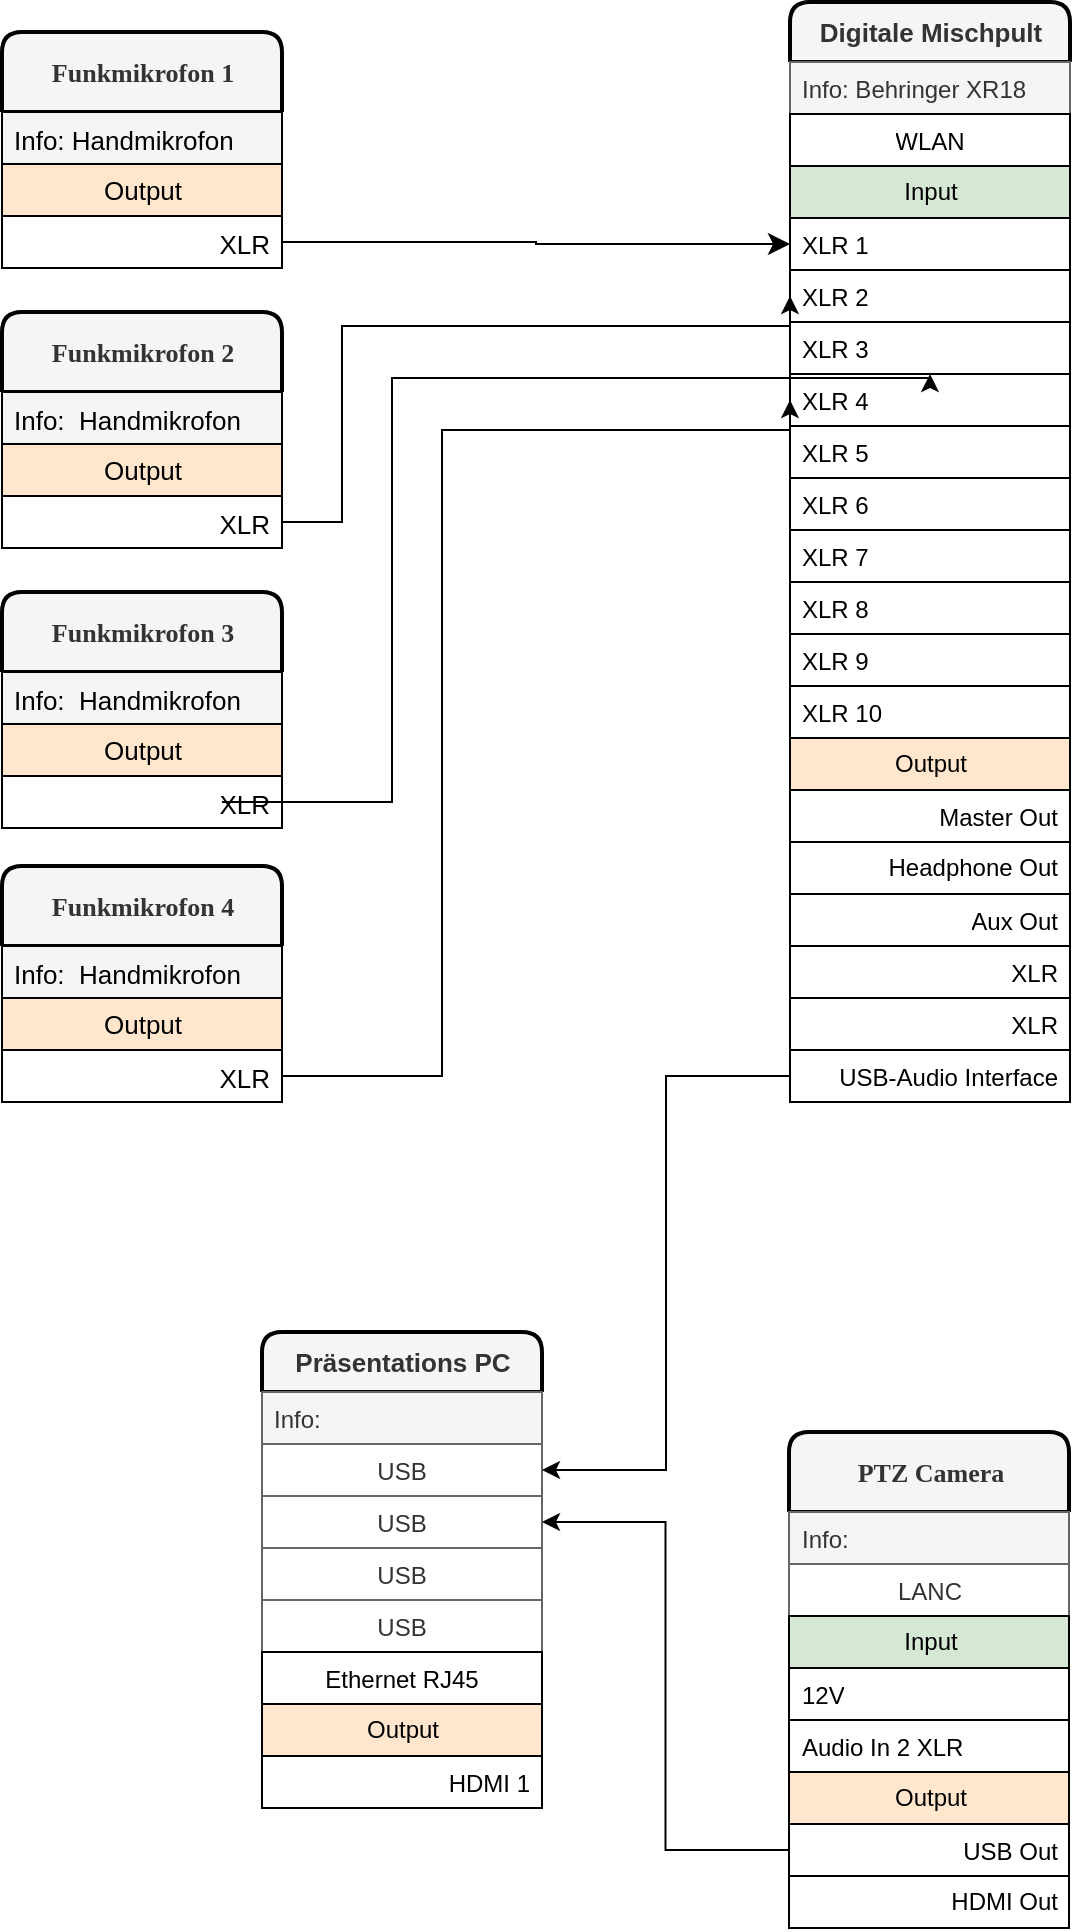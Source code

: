<mxfile version="28.2.5">
  <diagram name="Seite-1" id="I-NS7XWvegXRFRTkPJul">
    <mxGraphModel dx="2052" dy="1031" grid="1" gridSize="10" guides="1" tooltips="1" connect="1" arrows="1" fold="1" page="1" pageScale="1" pageWidth="827" pageHeight="1169" math="0" shadow="0">
      <root>
        <mxCell id="0" />
        <mxCell id="1" parent="0" />
        <UserObject label="PTZ Camera" tags="Source" id="bDlDpfsN9XnELD97aNE6-1">
          <mxCell style="swimlane;fontStyle=1;childLayout=stackLayout;horizontal=1;startSize=40;horizontalStack=0;resizeParent=1;resizeParentMax=0;resizeLast=0;collapsible=1;marginBottom=0;html=1;fontSize=13;points=[];rounded=1;swimlaneLine=1;fillColor=#f5f5f5;fontColor=#333333;strokeColor=default;strokeWidth=2;swimlaneBody=0;fontFamily=Verdana;absoluteArcSize=1;arcSize=20;" parent="1" vertex="1">
            <mxGeometry x="413.5" y="750" width="140" height="248" as="geometry">
              <mxRectangle x="-1500" y="85" width="120" height="40" as="alternateBounds" />
            </mxGeometry>
          </mxCell>
        </UserObject>
        <UserObject label="Info:" tags="" id="bDlDpfsN9XnELD97aNE6-2">
          <mxCell style="text;strokeColor=#666666;fillColor=#f5f5f5;align=left;verticalAlign=top;spacingLeft=4;spacingRight=4;overflow=hidden;rotatable=0;points=[[0,0.5],[1,0.5]];portConstraint=eastwest;whiteSpace=wrap;html=1;fontColor=#333333;" parent="bDlDpfsN9XnELD97aNE6-1" vertex="1">
            <mxGeometry y="40" width="140" height="26" as="geometry" />
          </mxCell>
        </UserObject>
        <UserObject label="LANC" tags="" id="bDlDpfsN9XnELD97aNE6-3">
          <mxCell style="text;strokeColor=#666666;fillColor=default;align=center;verticalAlign=top;spacingLeft=4;spacingRight=4;overflow=hidden;rotatable=0;points=[[0,0.5],[1,0.5]];portConstraint=eastwest;whiteSpace=wrap;html=1;fontColor=#333333;" parent="bDlDpfsN9XnELD97aNE6-1" vertex="1">
            <mxGeometry y="66" width="140" height="26" as="geometry" />
          </mxCell>
        </UserObject>
        <UserObject label="Input" tags="" id="bDlDpfsN9XnELD97aNE6-6">
          <mxCell style="swimlane;fontStyle=0;childLayout=stackLayout;horizontal=1;startSize=26;fillColor=#d5e8d4;horizontalStack=0;resizeParent=1;resizeParentMax=0;resizeLast=0;collapsible=1;marginBottom=0;html=1;rounded=0;swimlaneFillColor=default;points=[];strokeColor=default;separatorColor=none;noLabel=0;portConstraintRotation=0;part=0;metaEdit=0;treeFolding=0;enumerate=0;glass=0;shadow=0;fillStyle=auto;" parent="bDlDpfsN9XnELD97aNE6-1" vertex="1">
            <mxGeometry y="92" width="140" height="78" as="geometry">
              <mxRectangle y="134" width="170" height="30" as="alternateBounds" />
            </mxGeometry>
          </mxCell>
        </UserObject>
        <UserObject label="12V" tags="" id="bDlDpfsN9XnELD97aNE6-7">
          <mxCell style="text;strokeColor=default;fillColor=none;align=left;verticalAlign=top;spacingLeft=4;spacingRight=4;overflow=hidden;rotatable=0;points=[[0,0.5],[1,0.5]];portConstraint=eastwest;whiteSpace=wrap;html=1;" parent="bDlDpfsN9XnELD97aNE6-6" vertex="1">
            <mxGeometry y="26" width="140" height="26" as="geometry" />
          </mxCell>
        </UserObject>
        <UserObject label="Audio In 2 XLR" tags="" id="bDlDpfsN9XnELD97aNE6-8">
          <mxCell style="text;strokeColor=default;fillColor=none;align=left;verticalAlign=top;spacingLeft=4;spacingRight=4;overflow=hidden;rotatable=0;points=[[0,0.5],[1,0.5]];portConstraint=eastwest;whiteSpace=wrap;html=1;" parent="bDlDpfsN9XnELD97aNE6-6" vertex="1">
            <mxGeometry y="52" width="140" height="26" as="geometry" />
          </mxCell>
        </UserObject>
        <object label="Output" tags="" id="bDlDpfsN9XnELD97aNE6-9">
          <mxCell style="swimlane;fontStyle=0;childLayout=stackLayout;horizontal=1;startSize=26;fillColor=#ffe6cc;horizontalStack=0;resizeParent=1;resizeParentMax=0;resizeLast=0;collapsible=1;marginBottom=0;html=1;strokeColor=default;rounded=0;swimlaneFillColor=default;connectable=0;" parent="bDlDpfsN9XnELD97aNE6-1" vertex="1">
            <mxGeometry y="170" width="140" height="78" as="geometry">
              <mxRectangle y="212" width="170" height="30" as="alternateBounds" />
            </mxGeometry>
          </mxCell>
        </object>
        <UserObject label="USB Out" tags="" id="bDlDpfsN9XnELD97aNE6-10">
          <mxCell style="text;strokeColor=default;fillColor=none;align=right;verticalAlign=top;spacingLeft=4;spacingRight=4;overflow=hidden;rotatable=0;points=[[0,0.5],[1,0.5]];portConstraint=eastwest;whiteSpace=wrap;html=1;" parent="bDlDpfsN9XnELD97aNE6-9" vertex="1">
            <mxGeometry y="26" width="140" height="26" as="geometry" />
          </mxCell>
        </UserObject>
        <UserObject label="HDMI Out" tags="" id="bDlDpfsN9XnELD97aNE6-11">
          <mxCell style="text;strokeColor=default;fillColor=none;align=right;verticalAlign=middle;spacingLeft=4;spacingRight=4;overflow=hidden;rotatable=0;points=[[0,0.5],[1,0.5]];portConstraint=eastwest;whiteSpace=wrap;html=1;labelBackgroundColor=none;labelPosition=center;verticalLabelPosition=middle;rounded=0;" parent="bDlDpfsN9XnELD97aNE6-9" vertex="1">
            <mxGeometry y="52" width="140" height="26" as="geometry" />
          </mxCell>
        </UserObject>
        <UserObject label="&lt;div&gt;Präsentations PC&lt;/div&gt;" tags="Source Destination" Type="Computer" Manufacturer="Generic" id="bDlDpfsN9XnELD97aNE6-12">
          <mxCell style="swimlane;fontStyle=1;childLayout=stackLayout;horizontal=1;startSize=30;fillColor=#f5f5f5;horizontalStack=0;resizeParent=1;resizeParentMax=0;resizeLast=0;collapsible=1;marginBottom=0;html=1;fontSize=13;points=[];strokeColor=default;rounded=1;fontColor=#333333;strokeWidth=2;arcSize=20;absoluteArcSize=1;swimlaneBody=0;" parent="1" vertex="1">
            <mxGeometry x="150" y="700" width="140" height="238" as="geometry">
              <mxRectangle x="380" y="243" width="120" height="40" as="alternateBounds" />
            </mxGeometry>
          </mxCell>
        </UserObject>
        <UserObject label="Info:" tags="" id="bDlDpfsN9XnELD97aNE6-13">
          <mxCell style="text;strokeColor=#666666;fillColor=#f5f5f5;align=left;verticalAlign=top;spacingLeft=4;spacingRight=4;overflow=hidden;rotatable=0;points=[[0,0.5],[1,0.5]];portConstraint=eastwest;whiteSpace=wrap;html=1;fontColor=#333333;" parent="bDlDpfsN9XnELD97aNE6-12" vertex="1">
            <mxGeometry y="30" width="140" height="26" as="geometry" />
          </mxCell>
        </UserObject>
        <UserObject label="USB&lt;div&gt;&lt;br&gt;&lt;/div&gt;" tags="" id="bDlDpfsN9XnELD97aNE6-14">
          <mxCell style="text;strokeColor=#666666;fillColor=default;align=center;verticalAlign=top;spacingLeft=4;spacingRight=4;overflow=hidden;rotatable=0;points=[[0,0.5],[1,0.5]];portConstraint=eastwest;whiteSpace=wrap;html=1;fontColor=#333333;labelBorderColor=none;" parent="bDlDpfsN9XnELD97aNE6-12" vertex="1">
            <mxGeometry y="56" width="140" height="26" as="geometry" />
          </mxCell>
        </UserObject>
        <UserObject label="USB" tags="" id="bDlDpfsN9XnELD97aNE6-15">
          <mxCell style="text;strokeColor=#666666;fillColor=default;align=center;verticalAlign=top;spacingLeft=4;spacingRight=4;overflow=hidden;rotatable=0;points=[[0,0.5],[1,0.5]];portConstraint=eastwest;whiteSpace=wrap;html=1;fontColor=#333333;labelBorderColor=none;" parent="bDlDpfsN9XnELD97aNE6-12" vertex="1">
            <mxGeometry y="82" width="140" height="26" as="geometry" />
          </mxCell>
        </UserObject>
        <UserObject label="USB" tags="" id="bDlDpfsN9XnELD97aNE6-16">
          <mxCell style="text;strokeColor=#666666;fillColor=default;align=center;verticalAlign=top;spacingLeft=4;spacingRight=4;overflow=hidden;rotatable=0;points=[[0,0.5],[1,0.5]];portConstraint=eastwest;whiteSpace=wrap;html=1;fontColor=#333333;labelBorderColor=none;" parent="bDlDpfsN9XnELD97aNE6-12" vertex="1">
            <mxGeometry y="108" width="140" height="26" as="geometry" />
          </mxCell>
        </UserObject>
        <UserObject label="USB" tags="" id="bDlDpfsN9XnELD97aNE6-17">
          <mxCell style="text;strokeColor=#666666;fillColor=default;align=center;verticalAlign=top;spacingLeft=4;spacingRight=4;overflow=hidden;rotatable=0;points=[[0,0.5],[1,0.5]];portConstraint=eastwest;whiteSpace=wrap;html=1;fontColor=#333333;labelBorderColor=none;" parent="bDlDpfsN9XnELD97aNE6-12" vertex="1">
            <mxGeometry y="134" width="140" height="26" as="geometry" />
          </mxCell>
        </UserObject>
        <UserObject label="Ethernet RJ45" tags="" id="bDlDpfsN9XnELD97aNE6-18">
          <mxCell style="text;strokeColor=default;fillColor=default;align=center;verticalAlign=top;spacingLeft=4;spacingRight=4;overflow=hidden;rotatable=0;points=[[0,0.5],[1,0.5]];portConstraint=eastwest;whiteSpace=wrap;html=1;labelBorderColor=none;rounded=0;glass=0;part=0;" parent="bDlDpfsN9XnELD97aNE6-12" vertex="1">
            <mxGeometry y="160" width="140" height="26" as="geometry" />
          </mxCell>
        </UserObject>
        <UserObject label="Output" tags="" id="bDlDpfsN9XnELD97aNE6-19">
          <mxCell style="swimlane;fontStyle=0;childLayout=stackLayout;horizontal=1;startSize=26;fillColor=#ffe6cc;horizontalStack=0;resizeParent=1;resizeParentMax=0;resizeLast=0;collapsible=1;marginBottom=0;html=1;strokeColor=default;rounded=0;swimlaneFillColor=default;connectable=0;" parent="bDlDpfsN9XnELD97aNE6-12" vertex="1">
            <mxGeometry y="186" width="140" height="52" as="geometry">
              <mxRectangle y="238" width="140" height="30" as="alternateBounds" />
            </mxGeometry>
          </mxCell>
        </UserObject>
        <UserObject label="HDMI 1" tags="" id="bDlDpfsN9XnELD97aNE6-20">
          <mxCell style="text;strokeColor=default;fillColor=none;align=right;verticalAlign=top;spacingLeft=4;spacingRight=4;overflow=hidden;rotatable=0;points=[[0,0.5],[1,0.5]];portConstraint=eastwest;whiteSpace=wrap;html=1;" parent="bDlDpfsN9XnELD97aNE6-19" vertex="1">
            <mxGeometry y="26" width="140" height="26" as="geometry" />
          </mxCell>
        </UserObject>
        <UserObject label="Funkmikrofon 1" tags="Source Transmission" id="bDlDpfsN9XnELD97aNE6-22">
          <mxCell style="swimlane;fontStyle=1;childLayout=stackLayout;horizontal=1;startSize=40;fillColor=#f5f5f5;horizontalStack=0;resizeParent=1;resizeParentMax=0;resizeLast=0;collapsible=1;marginBottom=0;html=1;fontSize=13;points=[];strokeColor=default;rounded=1;align=center;verticalAlign=middle;fontFamily=Verdana;fontColor=#333333;strokeWidth=2;swimlaneBody=0;absoluteArcSize=1;arcSize=20;" parent="1" vertex="1">
            <mxGeometry x="20" y="50" width="140" height="118" as="geometry">
              <mxRectangle x="380" y="243" width="120" height="40" as="alternateBounds" />
            </mxGeometry>
          </mxCell>
        </UserObject>
        <UserObject label="Info: Handmikrofon" tags="" id="bDlDpfsN9XnELD97aNE6-23">
          <mxCell style="text;strokeColor=default;fillColor=#f5f5f5;align=left;verticalAlign=top;spacingLeft=4;spacingRight=4;overflow=hidden;rotatable=0;points=[[0,0.5],[1,0.5]];portConstraint=eastwest;whiteSpace=wrap;html=1;fontColor=default;fontFamily=Helvetica;fontSize=13;fontStyle=0;" parent="bDlDpfsN9XnELD97aNE6-22" vertex="1">
            <mxGeometry y="40" width="140" height="26" as="geometry" />
          </mxCell>
        </UserObject>
        <UserObject label="Output" tags="" id="bDlDpfsN9XnELD97aNE6-24">
          <mxCell style="swimlane;fontStyle=0;childLayout=stackLayout;horizontal=1;startSize=26;fillColor=#ffe6cc;horizontalStack=0;resizeParent=1;resizeParentMax=0;resizeLast=0;collapsible=1;marginBottom=0;html=1;strokeColor=default;rounded=0;swimlaneFillColor=default;connectable=0;align=center;verticalAlign=middle;fontFamily=Helvetica;fontSize=13;" parent="bDlDpfsN9XnELD97aNE6-22" vertex="1">
            <mxGeometry y="66" width="140" height="52" as="geometry">
              <mxRectangle y="238" width="140" height="30" as="alternateBounds" />
            </mxGeometry>
          </mxCell>
        </UserObject>
        <UserObject label="XLR" tags="" id="bDlDpfsN9XnELD97aNE6-25">
          <mxCell style="text;strokeColor=default;fillColor=none;align=right;verticalAlign=top;spacingLeft=4;spacingRight=4;overflow=hidden;rotatable=0;points=[[0,0.5],[1,0.5]];portConstraint=eastwest;whiteSpace=wrap;html=1;fontFamily=Helvetica;fontSize=13;fontColor=default;fontStyle=0;" parent="bDlDpfsN9XnELD97aNE6-24" vertex="1">
            <mxGeometry y="26" width="140" height="26" as="geometry" />
          </mxCell>
        </UserObject>
        <UserObject label="Funkmikrofon 2" tags="Source Transmission" id="bDlDpfsN9XnELD97aNE6-26">
          <mxCell style="swimlane;fontStyle=1;childLayout=stackLayout;horizontal=1;startSize=40;fillColor=#f5f5f5;horizontalStack=0;resizeParent=1;resizeParentMax=0;resizeLast=0;collapsible=1;marginBottom=0;html=1;fontSize=13;points=[];strokeColor=default;rounded=1;align=center;verticalAlign=middle;fontFamily=Verdana;fontColor=#333333;strokeWidth=2;swimlaneBody=0;absoluteArcSize=1;arcSize=20;" parent="1" vertex="1">
            <mxGeometry x="20" y="190" width="140" height="118" as="geometry">
              <mxRectangle x="380" y="243" width="120" height="40" as="alternateBounds" />
            </mxGeometry>
          </mxCell>
        </UserObject>
        <UserObject label="Info:&amp;nbsp; Handmikrofon" tags="" id="bDlDpfsN9XnELD97aNE6-27">
          <mxCell style="text;strokeColor=default;fillColor=#f5f5f5;align=left;verticalAlign=top;spacingLeft=4;spacingRight=4;overflow=hidden;rotatable=0;points=[[0,0.5],[1,0.5]];portConstraint=eastwest;whiteSpace=wrap;html=1;fontColor=default;fontFamily=Helvetica;fontSize=13;fontStyle=0;" parent="bDlDpfsN9XnELD97aNE6-26" vertex="1">
            <mxGeometry y="40" width="140" height="26" as="geometry" />
          </mxCell>
        </UserObject>
        <UserObject label="Output" tags="" id="bDlDpfsN9XnELD97aNE6-28">
          <mxCell style="swimlane;fontStyle=0;childLayout=stackLayout;horizontal=1;startSize=26;fillColor=#ffe6cc;horizontalStack=0;resizeParent=1;resizeParentMax=0;resizeLast=0;collapsible=1;marginBottom=0;html=1;strokeColor=default;rounded=0;swimlaneFillColor=default;connectable=0;align=center;verticalAlign=middle;fontFamily=Helvetica;fontSize=13;" parent="bDlDpfsN9XnELD97aNE6-26" vertex="1">
            <mxGeometry y="66" width="140" height="52" as="geometry">
              <mxRectangle y="238" width="140" height="30" as="alternateBounds" />
            </mxGeometry>
          </mxCell>
        </UserObject>
        <UserObject label="XLR" tags="" id="bDlDpfsN9XnELD97aNE6-29">
          <mxCell style="text;strokeColor=default;fillColor=none;align=right;verticalAlign=top;spacingLeft=4;spacingRight=4;overflow=hidden;rotatable=0;points=[[0,0.5],[1,0.5]];portConstraint=eastwest;whiteSpace=wrap;html=1;fontFamily=Helvetica;fontSize=13;fontColor=default;fontStyle=0;" parent="bDlDpfsN9XnELD97aNE6-28" vertex="1">
            <mxGeometry y="26" width="140" height="26" as="geometry" />
          </mxCell>
        </UserObject>
        <UserObject label="Funkmikrofon 3" tags="Source Transmission" id="bDlDpfsN9XnELD97aNE6-30">
          <mxCell style="swimlane;fontStyle=1;childLayout=stackLayout;horizontal=1;startSize=40;fillColor=#f5f5f5;horizontalStack=0;resizeParent=1;resizeParentMax=0;resizeLast=0;collapsible=1;marginBottom=0;html=1;fontSize=13;points=[];strokeColor=default;rounded=1;align=center;verticalAlign=middle;fontFamily=Verdana;fontColor=#333333;strokeWidth=2;swimlaneBody=0;absoluteArcSize=1;arcSize=20;" parent="1" vertex="1">
            <mxGeometry x="20" y="330" width="140" height="118" as="geometry">
              <mxRectangle x="380" y="243" width="120" height="40" as="alternateBounds" />
            </mxGeometry>
          </mxCell>
        </UserObject>
        <UserObject label="Info:&amp;nbsp; Handmikrofon" tags="" id="bDlDpfsN9XnELD97aNE6-31">
          <mxCell style="text;strokeColor=default;fillColor=#f5f5f5;align=left;verticalAlign=top;spacingLeft=4;spacingRight=4;overflow=hidden;rotatable=0;points=[[0,0.5],[1,0.5]];portConstraint=eastwest;whiteSpace=wrap;html=1;fontColor=default;fontFamily=Helvetica;fontSize=13;fontStyle=0;" parent="bDlDpfsN9XnELD97aNE6-30" vertex="1">
            <mxGeometry y="40" width="140" height="26" as="geometry" />
          </mxCell>
        </UserObject>
        <UserObject label="Output" tags="" id="bDlDpfsN9XnELD97aNE6-32">
          <mxCell style="swimlane;fontStyle=0;childLayout=stackLayout;horizontal=1;startSize=26;fillColor=#ffe6cc;horizontalStack=0;resizeParent=1;resizeParentMax=0;resizeLast=0;collapsible=1;marginBottom=0;html=1;strokeColor=default;rounded=0;swimlaneFillColor=default;connectable=0;align=center;verticalAlign=middle;fontFamily=Helvetica;fontSize=13;" parent="bDlDpfsN9XnELD97aNE6-30" vertex="1">
            <mxGeometry y="66" width="140" height="52" as="geometry">
              <mxRectangle y="238" width="140" height="30" as="alternateBounds" />
            </mxGeometry>
          </mxCell>
        </UserObject>
        <UserObject label="XLR" tags="" id="bDlDpfsN9XnELD97aNE6-33">
          <mxCell style="text;strokeColor=default;fillColor=none;align=right;verticalAlign=top;spacingLeft=4;spacingRight=4;overflow=hidden;rotatable=0;points=[[0,0.5],[1,0.5]];portConstraint=eastwest;whiteSpace=wrap;html=1;fontFamily=Helvetica;fontSize=13;fontColor=default;fontStyle=0;" parent="bDlDpfsN9XnELD97aNE6-32" vertex="1">
            <mxGeometry y="26" width="140" height="26" as="geometry" />
          </mxCell>
        </UserObject>
        <UserObject label="Funkmikrofon 4" tags="Source Transmission" id="bDlDpfsN9XnELD97aNE6-34">
          <mxCell style="swimlane;fontStyle=1;childLayout=stackLayout;horizontal=1;startSize=40;fillColor=#f5f5f5;horizontalStack=0;resizeParent=1;resizeParentMax=0;resizeLast=0;collapsible=1;marginBottom=0;html=1;fontSize=13;points=[];strokeColor=default;rounded=1;align=center;verticalAlign=middle;fontFamily=Verdana;fontColor=#333333;strokeWidth=2;swimlaneBody=0;absoluteArcSize=1;arcSize=20;" parent="1" vertex="1">
            <mxGeometry x="20" y="467" width="140" height="118" as="geometry">
              <mxRectangle x="380" y="243" width="120" height="40" as="alternateBounds" />
            </mxGeometry>
          </mxCell>
        </UserObject>
        <UserObject label="Info:&amp;nbsp; Handmikrofon" tags="" id="bDlDpfsN9XnELD97aNE6-35">
          <mxCell style="text;strokeColor=default;fillColor=#f5f5f5;align=left;verticalAlign=top;spacingLeft=4;spacingRight=4;overflow=hidden;rotatable=0;points=[[0,0.5],[1,0.5]];portConstraint=eastwest;whiteSpace=wrap;html=1;fontColor=default;fontFamily=Helvetica;fontSize=13;fontStyle=0;" parent="bDlDpfsN9XnELD97aNE6-34" vertex="1">
            <mxGeometry y="40" width="140" height="26" as="geometry" />
          </mxCell>
        </UserObject>
        <UserObject label="Output" tags="" id="bDlDpfsN9XnELD97aNE6-36">
          <mxCell style="swimlane;fontStyle=0;childLayout=stackLayout;horizontal=1;startSize=26;fillColor=#ffe6cc;horizontalStack=0;resizeParent=1;resizeParentMax=0;resizeLast=0;collapsible=1;marginBottom=0;html=1;strokeColor=default;rounded=0;swimlaneFillColor=default;connectable=0;align=center;verticalAlign=middle;fontFamily=Helvetica;fontSize=13;" parent="bDlDpfsN9XnELD97aNE6-34" vertex="1">
            <mxGeometry y="66" width="140" height="52" as="geometry">
              <mxRectangle y="238" width="140" height="30" as="alternateBounds" />
            </mxGeometry>
          </mxCell>
        </UserObject>
        <UserObject label="XLR" tags="" id="bDlDpfsN9XnELD97aNE6-37">
          <mxCell style="text;strokeColor=default;fillColor=none;align=right;verticalAlign=top;spacingLeft=4;spacingRight=4;overflow=hidden;rotatable=0;points=[[0,0.5],[1,0.5]];portConstraint=eastwest;whiteSpace=wrap;html=1;fontFamily=Helvetica;fontSize=13;fontColor=default;fontStyle=0;" parent="bDlDpfsN9XnELD97aNE6-36" vertex="1">
            <mxGeometry y="26" width="140" height="26" as="geometry" />
          </mxCell>
        </UserObject>
        <UserObject label="Digitale Mischpult" tags="Destination Source" id="bDlDpfsN9XnELD97aNE6-38">
          <mxCell style="swimlane;fontStyle=1;childLayout=stackLayout;horizontal=1;startSize=30;fillColor=#f5f5f5;horizontalStack=0;resizeParent=1;resizeParentMax=0;resizeLast=0;collapsible=1;marginBottom=0;html=1;fontSize=13;points=[];strokeColor=default;rounded=1;fontColor=#333333;strokeWidth=2;arcSize=20;absoluteArcSize=1;swimlaneBody=0;" parent="1" vertex="1">
            <mxGeometry x="414" y="35" width="140" height="550" as="geometry">
              <mxRectangle x="380" y="243" width="120" height="40" as="alternateBounds" />
            </mxGeometry>
          </mxCell>
        </UserObject>
        <UserObject label="Info: Behringer XR18" tags="" id="bDlDpfsN9XnELD97aNE6-39">
          <mxCell style="text;strokeColor=#666666;fillColor=#f5f5f5;align=left;verticalAlign=top;spacingLeft=4;spacingRight=4;overflow=hidden;rotatable=0;points=[[0,0.5],[1,0.5]];portConstraint=eastwest;whiteSpace=wrap;html=1;fontColor=#333333;" parent="bDlDpfsN9XnELD97aNE6-38" vertex="1">
            <mxGeometry y="30" width="140" height="26" as="geometry" />
          </mxCell>
        </UserObject>
        <UserObject label="WLAN" tags="" id="bDlDpfsN9XnELD97aNE6-40">
          <mxCell style="text;strokeColor=default;fillColor=default;align=center;verticalAlign=top;spacingLeft=4;spacingRight=4;overflow=hidden;rotatable=0;points=[[0,0.5],[1,0.5]];portConstraint=eastwest;whiteSpace=wrap;html=1;labelBorderColor=none;rounded=0;glass=0;part=0;" parent="bDlDpfsN9XnELD97aNE6-38" vertex="1">
            <mxGeometry y="56" width="140" height="26" as="geometry" />
          </mxCell>
        </UserObject>
        <UserObject label="Input" tags="" id="bDlDpfsN9XnELD97aNE6-43">
          <mxCell style="swimlane;fontStyle=0;childLayout=stackLayout;horizontal=1;startSize=26;fillColor=#d5e8d4;horizontalStack=0;resizeParent=1;resizeParentMax=0;resizeLast=0;collapsible=1;marginBottom=0;html=1;rounded=0;swimlaneFillColor=default;points=[];strokeColor=default;" parent="bDlDpfsN9XnELD97aNE6-38" vertex="1">
            <mxGeometry y="82" width="140" height="286" as="geometry">
              <mxRectangle y="82" width="140" height="30" as="alternateBounds" />
            </mxGeometry>
          </mxCell>
        </UserObject>
        <UserObject label="XLR 1" tags="" id="bDlDpfsN9XnELD97aNE6-44">
          <mxCell style="text;strokeColor=default;fillColor=none;align=left;verticalAlign=top;spacingLeft=4;spacingRight=4;overflow=hidden;rotatable=0;points=[[0,0.5],[1,0.5]];portConstraint=eastwest;whiteSpace=wrap;html=1;" parent="bDlDpfsN9XnELD97aNE6-43" vertex="1">
            <mxGeometry y="26" width="140" height="26" as="geometry" />
          </mxCell>
        </UserObject>
        <UserObject label="XLR 2" tags="" id="bDlDpfsN9XnELD97aNE6-45">
          <mxCell style="text;strokeColor=default;fillColor=none;align=left;verticalAlign=top;spacingLeft=4;spacingRight=4;overflow=hidden;rotatable=0;points=[[0,0.5],[1,0.5]];portConstraint=eastwest;whiteSpace=wrap;html=1;" parent="bDlDpfsN9XnELD97aNE6-43" vertex="1">
            <mxGeometry y="52" width="140" height="26" as="geometry" />
          </mxCell>
        </UserObject>
        <UserObject label="XLR 3" tags="" id="bDlDpfsN9XnELD97aNE6-46">
          <mxCell style="text;strokeColor=default;fillColor=none;align=left;verticalAlign=top;spacingLeft=4;spacingRight=4;overflow=hidden;rotatable=0;points=[[0,0.5],[1,0.5]];portConstraint=eastwest;whiteSpace=wrap;html=1;" parent="bDlDpfsN9XnELD97aNE6-43" vertex="1">
            <mxGeometry y="78" width="140" height="26" as="geometry" />
          </mxCell>
        </UserObject>
        <UserObject label="XLR 4" tags="" id="bDlDpfsN9XnELD97aNE6-47">
          <mxCell style="text;strokeColor=default;fillColor=none;align=left;verticalAlign=top;spacingLeft=4;spacingRight=4;overflow=hidden;rotatable=0;points=[[0,0.5],[1,0.5]];portConstraint=eastwest;whiteSpace=wrap;html=1;" parent="bDlDpfsN9XnELD97aNE6-43" vertex="1">
            <mxGeometry y="104" width="140" height="26" as="geometry" />
          </mxCell>
        </UserObject>
        <UserObject label="XLR 5" tags="" id="bDlDpfsN9XnELD97aNE6-48">
          <mxCell style="text;strokeColor=default;fillColor=none;align=left;verticalAlign=top;spacingLeft=4;spacingRight=4;overflow=hidden;rotatable=0;points=[[0,0.5],[1,0.5]];portConstraint=eastwest;whiteSpace=wrap;html=1;" parent="bDlDpfsN9XnELD97aNE6-43" vertex="1">
            <mxGeometry y="130" width="140" height="26" as="geometry" />
          </mxCell>
        </UserObject>
        <UserObject label="XLR 6" tags="" id="bDlDpfsN9XnELD97aNE6-49">
          <mxCell style="text;strokeColor=default;fillColor=none;align=left;verticalAlign=top;spacingLeft=4;spacingRight=4;overflow=hidden;rotatable=0;points=[[0,0.5],[1,0.5]];portConstraint=eastwest;whiteSpace=wrap;html=1;" parent="bDlDpfsN9XnELD97aNE6-43" vertex="1">
            <mxGeometry y="156" width="140" height="26" as="geometry" />
          </mxCell>
        </UserObject>
        <UserObject label="XLR 7" tags="" id="bDlDpfsN9XnELD97aNE6-50">
          <mxCell style="text;strokeColor=default;fillColor=none;align=left;verticalAlign=top;spacingLeft=4;spacingRight=4;overflow=hidden;rotatable=0;points=[[0,0.5],[1,0.5]];portConstraint=eastwest;whiteSpace=wrap;html=1;" parent="bDlDpfsN9XnELD97aNE6-43" vertex="1">
            <mxGeometry y="182" width="140" height="26" as="geometry" />
          </mxCell>
        </UserObject>
        <UserObject label="XLR 8" tags="" id="bDlDpfsN9XnELD97aNE6-58">
          <mxCell style="text;strokeColor=default;fillColor=none;align=left;verticalAlign=top;spacingLeft=4;spacingRight=4;overflow=hidden;rotatable=0;points=[[0,0.5],[1,0.5]];portConstraint=eastwest;whiteSpace=wrap;html=1;" parent="bDlDpfsN9XnELD97aNE6-43" vertex="1">
            <mxGeometry y="208" width="140" height="26" as="geometry" />
          </mxCell>
        </UserObject>
        <UserObject label="XLR 9" tags="" id="bDlDpfsN9XnELD97aNE6-59">
          <mxCell style="text;strokeColor=default;fillColor=none;align=left;verticalAlign=top;spacingLeft=4;spacingRight=4;overflow=hidden;rotatable=0;points=[[0,0.5],[1,0.5]];portConstraint=eastwest;whiteSpace=wrap;html=1;" parent="bDlDpfsN9XnELD97aNE6-43" vertex="1">
            <mxGeometry y="234" width="140" height="26" as="geometry" />
          </mxCell>
        </UserObject>
        <UserObject label="XLR 10" tags="" id="bDlDpfsN9XnELD97aNE6-60">
          <mxCell style="text;strokeColor=default;fillColor=none;align=left;verticalAlign=top;spacingLeft=4;spacingRight=4;overflow=hidden;rotatable=0;points=[[0,0.5],[1,0.5]];portConstraint=eastwest;whiteSpace=wrap;html=1;" parent="bDlDpfsN9XnELD97aNE6-43" vertex="1">
            <mxGeometry y="260" width="140" height="26" as="geometry" />
          </mxCell>
        </UserObject>
        <UserObject label="Output" tags="" id="bDlDpfsN9XnELD97aNE6-51">
          <mxCell style="swimlane;fontStyle=0;childLayout=stackLayout;horizontal=1;startSize=26;fillColor=#ffe6cc;horizontalStack=0;resizeParent=1;resizeParentMax=0;resizeLast=0;collapsible=1;marginBottom=0;html=1;strokeColor=default;rounded=0;swimlaneFillColor=default;connectable=0;" parent="bDlDpfsN9XnELD97aNE6-38" vertex="1">
            <mxGeometry y="368" width="140" height="182" as="geometry">
              <mxRectangle y="238" width="140" height="30" as="alternateBounds" />
            </mxGeometry>
          </mxCell>
        </UserObject>
        <UserObject label="Master Out" tags="" id="bDlDpfsN9XnELD97aNE6-52">
          <mxCell style="text;strokeColor=default;fillColor=none;align=right;verticalAlign=top;spacingLeft=4;spacingRight=4;overflow=hidden;rotatable=0;points=[[0,0.5],[1,0.5]];portConstraint=eastwest;whiteSpace=wrap;html=1;" parent="bDlDpfsN9XnELD97aNE6-51" vertex="1">
            <mxGeometry y="26" width="140" height="26" as="geometry" />
          </mxCell>
        </UserObject>
        <UserObject label="Headphone Out" tags="" id="bDlDpfsN9XnELD97aNE6-53">
          <mxCell style="text;strokeColor=default;fillColor=none;align=right;verticalAlign=middle;spacingLeft=4;spacingRight=4;overflow=hidden;rotatable=0;points=[[0,0.5],[1,0.5]];portConstraint=eastwest;whiteSpace=wrap;html=1;labelBackgroundColor=none;labelPosition=center;verticalLabelPosition=middle;" parent="bDlDpfsN9XnELD97aNE6-51" vertex="1">
            <mxGeometry y="52" width="140" height="26" as="geometry" />
          </mxCell>
        </UserObject>
        <UserObject label="Aux Out" tags="" id="bDlDpfsN9XnELD97aNE6-54">
          <mxCell style="text;strokeColor=default;fillColor=none;align=right;verticalAlign=top;spacingLeft=4;spacingRight=4;overflow=hidden;rotatable=0;points=[[0,0.5],[1,0.5]];portConstraint=eastwest;whiteSpace=wrap;html=1;" parent="bDlDpfsN9XnELD97aNE6-51" vertex="1">
            <mxGeometry y="78" width="140" height="26" as="geometry" />
          </mxCell>
        </UserObject>
        <UserObject label="XLR" tags="" id="bDlDpfsN9XnELD97aNE6-55">
          <mxCell style="text;strokeColor=default;fillColor=none;align=right;verticalAlign=top;spacingLeft=4;spacingRight=4;overflow=hidden;rotatable=0;points=[[0,0.5],[1,0.5]];portConstraint=eastwest;whiteSpace=wrap;html=1;" parent="bDlDpfsN9XnELD97aNE6-51" vertex="1">
            <mxGeometry y="104" width="140" height="26" as="geometry" />
          </mxCell>
        </UserObject>
        <UserObject label="XLR" tags="" id="bDlDpfsN9XnELD97aNE6-56">
          <mxCell style="text;strokeColor=default;fillColor=none;align=right;verticalAlign=top;spacingLeft=4;spacingRight=4;overflow=hidden;rotatable=0;points=[[0,0.5],[1,0.5]];portConstraint=eastwest;whiteSpace=wrap;html=1;" parent="bDlDpfsN9XnELD97aNE6-51" vertex="1">
            <mxGeometry y="130" width="140" height="26" as="geometry" />
          </mxCell>
        </UserObject>
        <UserObject label="USB-Audio Interface" tags="" id="bDlDpfsN9XnELD97aNE6-57">
          <mxCell style="text;strokeColor=default;fillColor=none;align=right;verticalAlign=top;spacingLeft=4;spacingRight=4;overflow=hidden;rotatable=0;points=[[0,0.5],[1,0.5]];portConstraint=eastwest;whiteSpace=wrap;html=1;" parent="bDlDpfsN9XnELD97aNE6-51" vertex="1">
            <mxGeometry y="156" width="140" height="26" as="geometry" />
          </mxCell>
        </UserObject>
        <mxCell id="bDlDpfsN9XnELD97aNE6-69" value="" style="edgeStyle=elbowEdgeStyle;elbow=horizontal;endArrow=classic;html=1;curved=0;rounded=0;endSize=8;startSize=8;exitX=1;exitY=0.5;exitDx=0;exitDy=0;entryX=0;entryY=0.5;entryDx=0;entryDy=0;" parent="1" source="bDlDpfsN9XnELD97aNE6-25" target="bDlDpfsN9XnELD97aNE6-44" edge="1">
          <mxGeometry width="50" height="50" relative="1" as="geometry">
            <mxPoint x="180" y="470" as="sourcePoint" />
            <mxPoint x="230" y="420" as="targetPoint" />
          </mxGeometry>
        </mxCell>
        <mxCell id="bDlDpfsN9XnELD97aNE6-74" style="edgeStyle=orthogonalEdgeStyle;rounded=0;orthogonalLoop=1;jettySize=auto;html=1;exitX=1;exitY=0.5;exitDx=0;exitDy=0;entryX=0;entryY=0.5;entryDx=0;entryDy=0;" parent="1" source="bDlDpfsN9XnELD97aNE6-29" target="bDlDpfsN9XnELD97aNE6-45" edge="1">
          <mxGeometry relative="1" as="geometry">
            <Array as="points">
              <mxPoint x="190" y="295" />
              <mxPoint x="190" y="197" />
            </Array>
          </mxGeometry>
        </mxCell>
        <mxCell id="bDlDpfsN9XnELD97aNE6-75" style="edgeStyle=orthogonalEdgeStyle;rounded=0;orthogonalLoop=1;jettySize=auto;html=1;exitX=1;exitY=0.5;exitDx=0;exitDy=0;" parent="1" target="bDlDpfsN9XnELD97aNE6-46" edge="1">
          <mxGeometry relative="1" as="geometry">
            <mxPoint x="130" y="435" as="sourcePoint" />
            <mxPoint x="300" y="223" as="targetPoint" />
            <Array as="points">
              <mxPoint x="215" y="435" />
              <mxPoint x="215" y="223" />
            </Array>
          </mxGeometry>
        </mxCell>
        <mxCell id="bDlDpfsN9XnELD97aNE6-76" style="edgeStyle=orthogonalEdgeStyle;rounded=0;orthogonalLoop=1;jettySize=auto;html=1;exitX=1;exitY=0.5;exitDx=0;exitDy=0;entryX=0;entryY=0.5;entryDx=0;entryDy=0;" parent="1" source="bDlDpfsN9XnELD97aNE6-37" target="bDlDpfsN9XnELD97aNE6-47" edge="1">
          <mxGeometry relative="1" as="geometry">
            <Array as="points">
              <mxPoint x="240" y="572" />
              <mxPoint x="240" y="249" />
            </Array>
          </mxGeometry>
        </mxCell>
        <mxCell id="c9HAHyEDENJtiafSrorK-1" style="edgeStyle=orthogonalEdgeStyle;rounded=0;orthogonalLoop=1;jettySize=auto;html=1;exitX=0;exitY=0.5;exitDx=0;exitDy=0;" edge="1" parent="1" source="bDlDpfsN9XnELD97aNE6-57" target="bDlDpfsN9XnELD97aNE6-14">
          <mxGeometry relative="1" as="geometry" />
        </mxCell>
        <mxCell id="c9HAHyEDENJtiafSrorK-2" style="edgeStyle=orthogonalEdgeStyle;rounded=0;orthogonalLoop=1;jettySize=auto;html=1;exitX=0;exitY=0.5;exitDx=0;exitDy=0;entryX=1;entryY=0.5;entryDx=0;entryDy=0;" edge="1" parent="1" source="bDlDpfsN9XnELD97aNE6-10" target="bDlDpfsN9XnELD97aNE6-15">
          <mxGeometry relative="1" as="geometry" />
        </mxCell>
      </root>
    </mxGraphModel>
  </diagram>
</mxfile>
